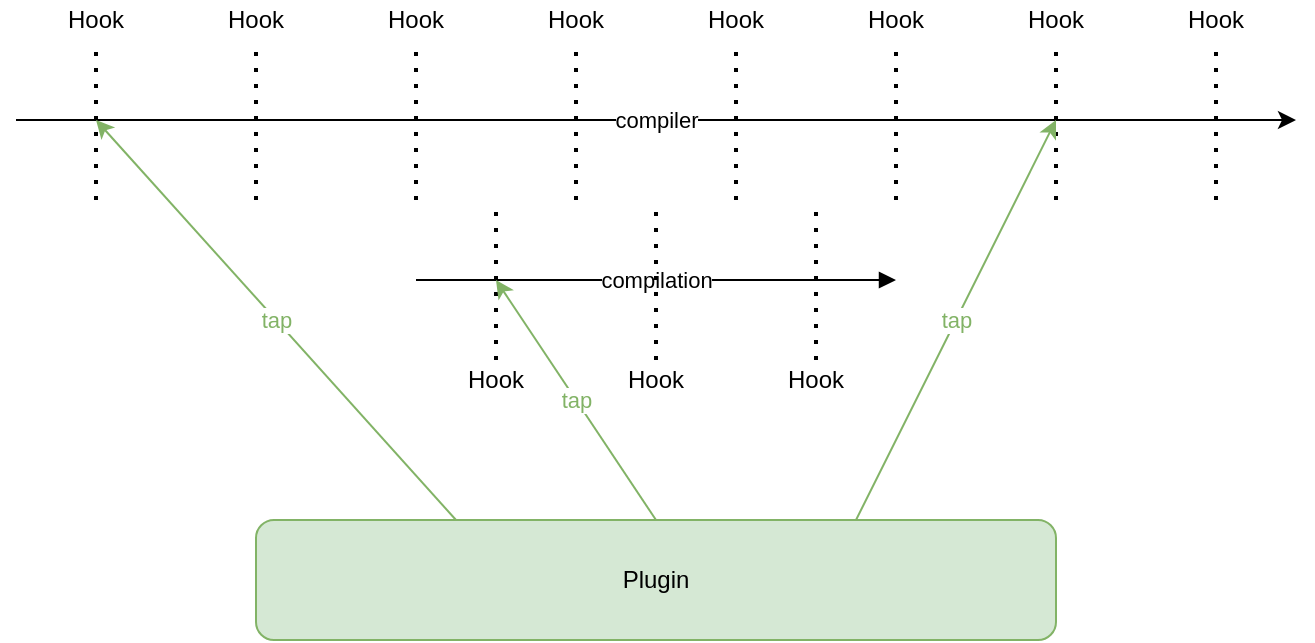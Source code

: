 <mxfile version="13.6.2" type="device"><diagram id="NWY5ujJpspQ28Ykx9Wk0" name="plugins"><mxGraphModel dx="1186" dy="830" grid="1" gridSize="10" guides="1" tooltips="1" connect="1" arrows="1" fold="1" page="1" pageScale="1" pageWidth="827" pageHeight="1169" math="0" shadow="0"><root><mxCell id="0"/><mxCell id="1" parent="0"/><mxCell id="CEDCTWnnDf6sEQgzkEze-1" value="compiler" style="endArrow=classic;html=1;" edge="1" parent="1"><mxGeometry width="50" height="50" relative="1" as="geometry"><mxPoint x="120" y="400" as="sourcePoint"/><mxPoint x="760" y="400" as="targetPoint"/></mxGeometry></mxCell><mxCell id="CEDCTWnnDf6sEQgzkEze-2" value="" style="endArrow=none;dashed=1;html=1;dashPattern=1 3;strokeWidth=2;" edge="1" parent="1"><mxGeometry width="50" height="50" relative="1" as="geometry"><mxPoint x="320" y="440" as="sourcePoint"/><mxPoint x="320" y="360" as="targetPoint"/></mxGeometry></mxCell><mxCell id="CEDCTWnnDf6sEQgzkEze-4" value="" style="endArrow=none;dashed=1;html=1;dashPattern=1 3;strokeWidth=2;" edge="1" parent="1"><mxGeometry width="50" height="50" relative="1" as="geometry"><mxPoint x="560" y="440" as="sourcePoint"/><mxPoint x="560" y="360" as="targetPoint"/></mxGeometry></mxCell><mxCell id="CEDCTWnnDf6sEQgzkEze-6" value="" style="endArrow=none;dashed=1;html=1;dashPattern=1 3;strokeWidth=2;" edge="1" parent="1"><mxGeometry width="50" height="50" relative="1" as="geometry"><mxPoint x="640" y="440" as="sourcePoint"/><mxPoint x="640" y="360" as="targetPoint"/></mxGeometry></mxCell><mxCell id="CEDCTWnnDf6sEQgzkEze-7" value="" style="endArrow=none;dashed=1;html=1;dashPattern=1 3;strokeWidth=2;" edge="1" parent="1"><mxGeometry width="50" height="50" relative="1" as="geometry"><mxPoint x="720" y="440" as="sourcePoint"/><mxPoint x="720" y="360" as="targetPoint"/></mxGeometry></mxCell><mxCell id="CEDCTWnnDf6sEQgzkEze-8" value="" style="endArrow=none;dashed=1;html=1;dashPattern=1 3;strokeWidth=2;" edge="1" parent="1"><mxGeometry width="50" height="50" relative="1" as="geometry"><mxPoint x="240" y="440" as="sourcePoint"/><mxPoint x="240" y="360" as="targetPoint"/></mxGeometry></mxCell><mxCell id="CEDCTWnnDf6sEQgzkEze-9" value="" style="endArrow=none;dashed=1;html=1;dashPattern=1 3;strokeWidth=2;" edge="1" parent="1"><mxGeometry width="50" height="50" relative="1" as="geometry"><mxPoint x="160" y="440" as="sourcePoint"/><mxPoint x="160" y="360" as="targetPoint"/></mxGeometry></mxCell><mxCell id="CEDCTWnnDf6sEQgzkEze-20" value="compilation" style="endArrow=block;endFill=1;endSize=6;html=1;" edge="1" parent="1"><mxGeometry width="100" relative="1" as="geometry"><mxPoint x="320" y="480" as="sourcePoint"/><mxPoint x="560" y="480" as="targetPoint"/></mxGeometry></mxCell><mxCell id="CEDCTWnnDf6sEQgzkEze-21" value="" style="endArrow=none;dashed=1;html=1;dashPattern=1 3;strokeWidth=2;" edge="1" parent="1"><mxGeometry width="50" height="50" relative="1" as="geometry"><mxPoint x="480" y="440" as="sourcePoint"/><mxPoint x="480" y="360" as="targetPoint"/></mxGeometry></mxCell><mxCell id="CEDCTWnnDf6sEQgzkEze-22" value="" style="endArrow=none;dashed=1;html=1;dashPattern=1 3;strokeWidth=2;" edge="1" parent="1"><mxGeometry width="50" height="50" relative="1" as="geometry"><mxPoint x="400" y="440" as="sourcePoint"/><mxPoint x="400" y="360" as="targetPoint"/></mxGeometry></mxCell><mxCell id="CEDCTWnnDf6sEQgzkEze-25" value="" style="endArrow=none;dashed=1;html=1;dashPattern=1 3;strokeWidth=2;" edge="1" parent="1"><mxGeometry width="50" height="50" relative="1" as="geometry"><mxPoint x="360" y="520" as="sourcePoint"/><mxPoint x="360" y="440" as="targetPoint"/></mxGeometry></mxCell><mxCell id="CEDCTWnnDf6sEQgzkEze-26" value="" style="endArrow=none;dashed=1;html=1;dashPattern=1 3;strokeWidth=2;" edge="1" parent="1"><mxGeometry width="50" height="50" relative="1" as="geometry"><mxPoint x="440" y="520" as="sourcePoint"/><mxPoint x="440" y="440" as="targetPoint"/></mxGeometry></mxCell><mxCell id="CEDCTWnnDf6sEQgzkEze-27" value="" style="endArrow=none;dashed=1;html=1;dashPattern=1 3;strokeWidth=2;" edge="1" parent="1"><mxGeometry width="50" height="50" relative="1" as="geometry"><mxPoint x="520" y="520" as="sourcePoint"/><mxPoint x="520" y="440" as="targetPoint"/></mxGeometry></mxCell><mxCell id="CEDCTWnnDf6sEQgzkEze-28" value="Hook" style="text;html=1;strokeColor=none;fillColor=none;align=center;verticalAlign=middle;whiteSpace=wrap;rounded=0;" vertex="1" parent="1"><mxGeometry x="140" y="340" width="40" height="20" as="geometry"/></mxCell><mxCell id="CEDCTWnnDf6sEQgzkEze-30" value="Hook" style="text;html=1;strokeColor=none;fillColor=none;align=center;verticalAlign=middle;whiteSpace=wrap;rounded=0;" vertex="1" parent="1"><mxGeometry x="220" y="340" width="40" height="20" as="geometry"/></mxCell><mxCell id="CEDCTWnnDf6sEQgzkEze-31" value="Hook" style="text;html=1;strokeColor=none;fillColor=none;align=center;verticalAlign=middle;whiteSpace=wrap;rounded=0;" vertex="1" parent="1"><mxGeometry x="300" y="340" width="40" height="20" as="geometry"/></mxCell><mxCell id="CEDCTWnnDf6sEQgzkEze-32" value="Hook" style="text;html=1;strokeColor=none;fillColor=none;align=center;verticalAlign=middle;whiteSpace=wrap;rounded=0;" vertex="1" parent="1"><mxGeometry x="380" y="340" width="40" height="20" as="geometry"/></mxCell><mxCell id="CEDCTWnnDf6sEQgzkEze-33" value="Hook" style="text;html=1;strokeColor=none;fillColor=none;align=center;verticalAlign=middle;whiteSpace=wrap;rounded=0;" vertex="1" parent="1"><mxGeometry x="460" y="340" width="40" height="20" as="geometry"/></mxCell><mxCell id="CEDCTWnnDf6sEQgzkEze-34" value="Hook" style="text;html=1;strokeColor=none;fillColor=none;align=center;verticalAlign=middle;whiteSpace=wrap;rounded=0;" vertex="1" parent="1"><mxGeometry x="540" y="340" width="40" height="20" as="geometry"/></mxCell><mxCell id="CEDCTWnnDf6sEQgzkEze-35" value="Hook" style="text;html=1;strokeColor=none;fillColor=none;align=center;verticalAlign=middle;whiteSpace=wrap;rounded=0;" vertex="1" parent="1"><mxGeometry x="620" y="340" width="40" height="20" as="geometry"/></mxCell><mxCell id="CEDCTWnnDf6sEQgzkEze-36" value="Hook" style="text;html=1;strokeColor=none;fillColor=none;align=center;verticalAlign=middle;whiteSpace=wrap;rounded=0;" vertex="1" parent="1"><mxGeometry x="700" y="340" width="40" height="20" as="geometry"/></mxCell><mxCell id="CEDCTWnnDf6sEQgzkEze-37" value="Hook" style="text;html=1;strokeColor=none;fillColor=none;align=center;verticalAlign=middle;whiteSpace=wrap;rounded=0;" vertex="1" parent="1"><mxGeometry x="340" y="520" width="40" height="20" as="geometry"/></mxCell><mxCell id="CEDCTWnnDf6sEQgzkEze-38" value="Hook" style="text;html=1;strokeColor=none;fillColor=none;align=center;verticalAlign=middle;whiteSpace=wrap;rounded=0;" vertex="1" parent="1"><mxGeometry x="420" y="520" width="40" height="20" as="geometry"/></mxCell><mxCell id="CEDCTWnnDf6sEQgzkEze-39" value="Hook" style="text;html=1;strokeColor=none;fillColor=none;align=center;verticalAlign=middle;whiteSpace=wrap;rounded=0;" vertex="1" parent="1"><mxGeometry x="500" y="520" width="40" height="20" as="geometry"/></mxCell><mxCell id="CEDCTWnnDf6sEQgzkEze-40" value="Plugin" style="rounded=1;whiteSpace=wrap;html=1;fillColor=#d5e8d4;strokeColor=#82b366;" vertex="1" parent="1"><mxGeometry x="240" y="600" width="400" height="60" as="geometry"/></mxCell><mxCell id="CEDCTWnnDf6sEQgzkEze-41" value="tap" style="endArrow=classic;html=1;exitX=0.25;exitY=0;exitDx=0;exitDy=0;fillColor=#d5e8d4;strokeColor=#82b366;fontColor=#82B366;" edge="1" parent="1" source="CEDCTWnnDf6sEQgzkEze-40"><mxGeometry width="50" height="50" relative="1" as="geometry"><mxPoint x="250" y="599" as="sourcePoint"/><mxPoint x="160" y="400" as="targetPoint"/></mxGeometry></mxCell><mxCell id="CEDCTWnnDf6sEQgzkEze-43" value="tap" style="endArrow=classic;html=1;exitX=0.5;exitY=0;exitDx=0;exitDy=0;fillColor=#d5e8d4;strokeColor=#82b366;fontColor=#82B366;" edge="1" parent="1" source="CEDCTWnnDf6sEQgzkEze-40"><mxGeometry width="50" height="50" relative="1" as="geometry"><mxPoint x="270" y="610" as="sourcePoint"/><mxPoint x="360" y="480" as="targetPoint"/></mxGeometry></mxCell><mxCell id="CEDCTWnnDf6sEQgzkEze-44" value="tap" style="endArrow=classic;html=1;exitX=0.75;exitY=0;exitDx=0;exitDy=0;fillColor=#d5e8d4;strokeColor=#82B366;fontColor=#82B366;" edge="1" parent="1" source="CEDCTWnnDf6sEQgzkEze-40"><mxGeometry width="50" height="50" relative="1" as="geometry"><mxPoint x="450" y="610" as="sourcePoint"/><mxPoint x="640" y="400" as="targetPoint"/></mxGeometry></mxCell></root></mxGraphModel></diagram></mxfile>